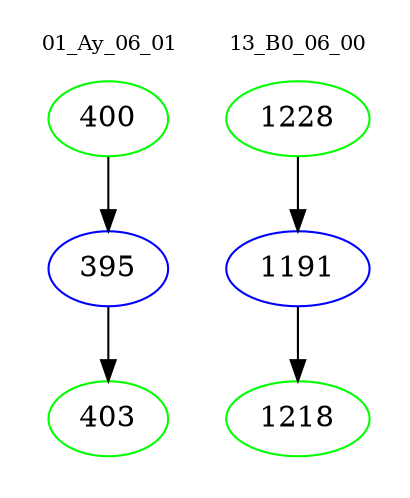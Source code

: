 digraph{
subgraph cluster_0 {
color = white
label = "01_Ay_06_01";
fontsize=10;
T0_400 [label="400", color="green"]
T0_400 -> T0_395 [color="black"]
T0_395 [label="395", color="blue"]
T0_395 -> T0_403 [color="black"]
T0_403 [label="403", color="green"]
}
subgraph cluster_1 {
color = white
label = "13_B0_06_00";
fontsize=10;
T1_1228 [label="1228", color="green"]
T1_1228 -> T1_1191 [color="black"]
T1_1191 [label="1191", color="blue"]
T1_1191 -> T1_1218 [color="black"]
T1_1218 [label="1218", color="green"]
}
}

